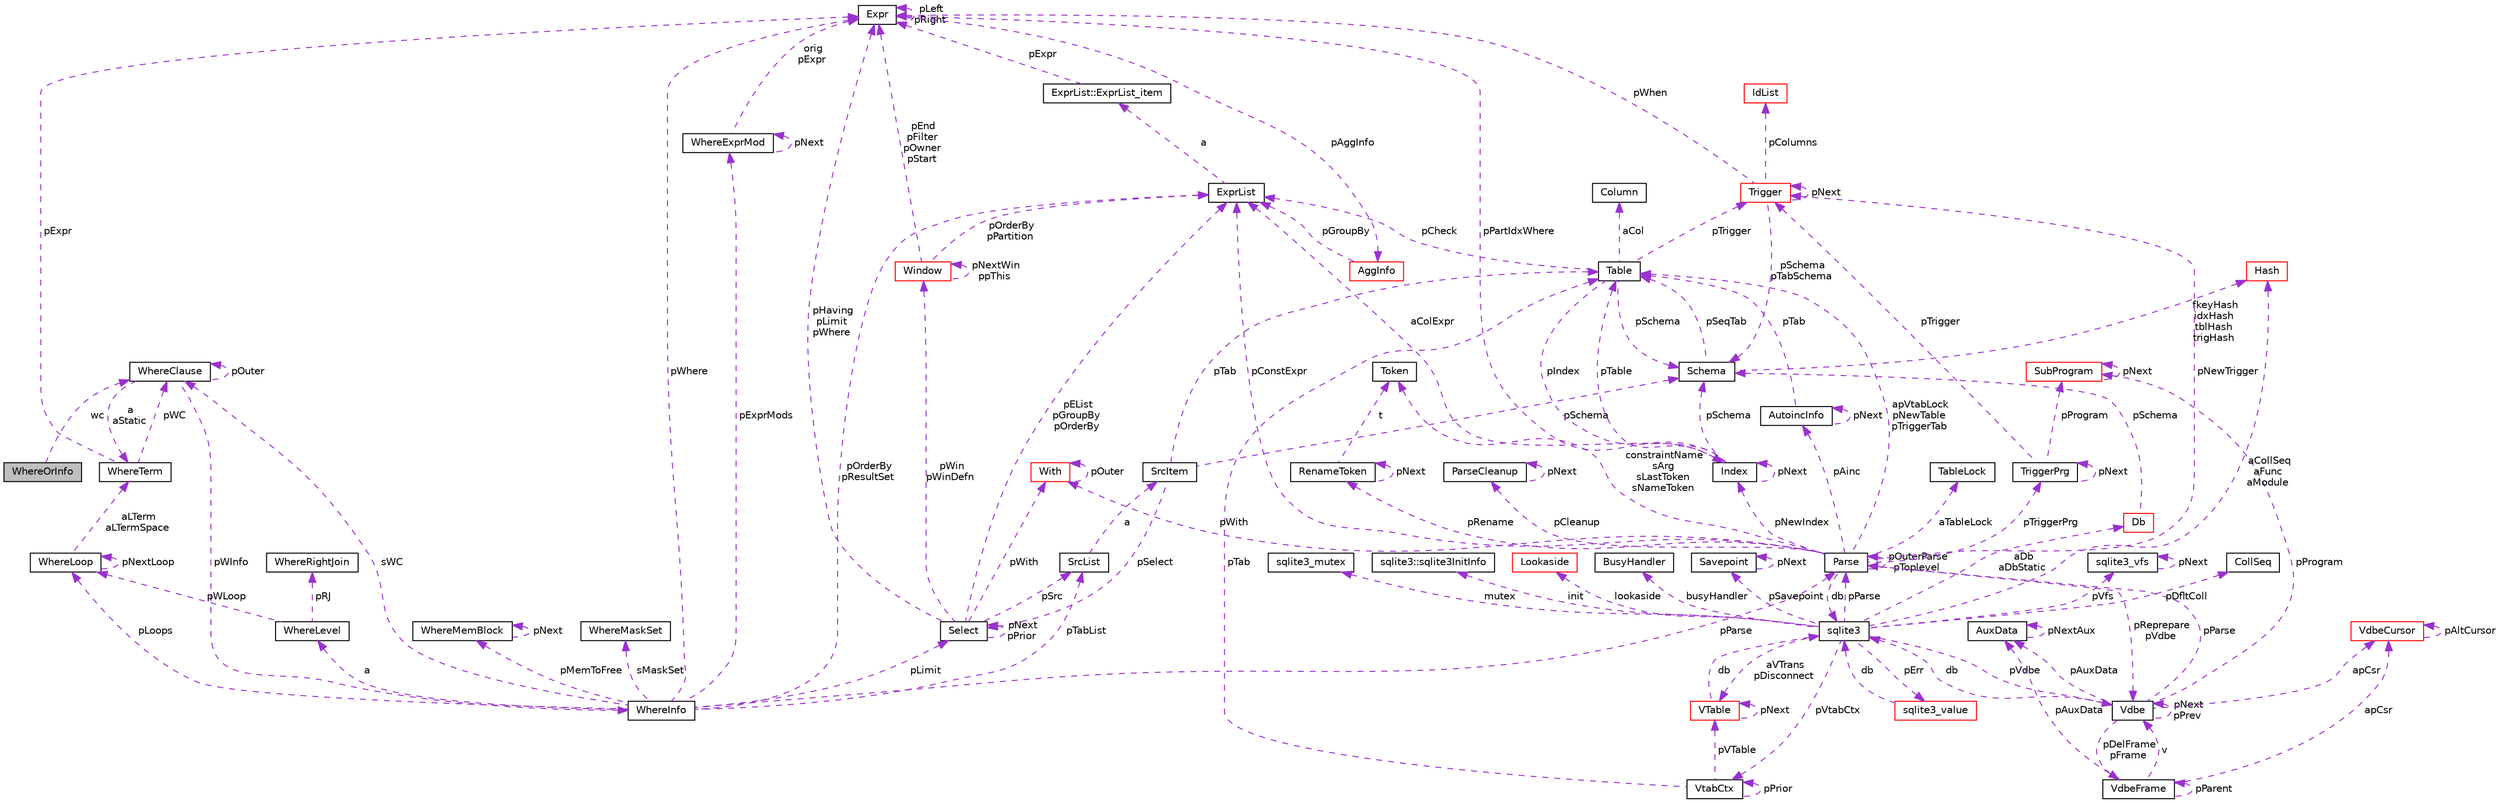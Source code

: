 digraph "WhereOrInfo"
{
 // LATEX_PDF_SIZE
  edge [fontname="Helvetica",fontsize="10",labelfontname="Helvetica",labelfontsize="10"];
  node [fontname="Helvetica",fontsize="10",shape=record];
  Node1 [label="WhereOrInfo",height=0.2,width=0.4,color="black", fillcolor="grey75", style="filled", fontcolor="black",tooltip=" "];
  Node2 -> Node1 [dir="back",color="darkorchid3",fontsize="10",style="dashed",label=" wc" ,fontname="Helvetica"];
  Node2 [label="WhereClause",height=0.2,width=0.4,color="black", fillcolor="white", style="filled",URL="$db/d1b/sqlite3_8c.html#da/d54/structWhereClause",tooltip=" "];
  Node3 -> Node2 [dir="back",color="darkorchid3",fontsize="10",style="dashed",label=" pWInfo" ,fontname="Helvetica"];
  Node3 [label="WhereInfo",height=0.2,width=0.4,color="black", fillcolor="white", style="filled",URL="$db/d1b/sqlite3_8c.html#d9/d37/structWhereInfo",tooltip=" "];
  Node4 -> Node3 [dir="back",color="darkorchid3",fontsize="10",style="dashed",label=" pParse" ,fontname="Helvetica"];
  Node4 [label="Parse",height=0.2,width=0.4,color="black", fillcolor="white", style="filled",URL="$db/d1b/sqlite3_8c.html#db/dbb/structParse",tooltip=" "];
  Node5 -> Node4 [dir="back",color="darkorchid3",fontsize="10",style="dashed",label=" db" ,fontname="Helvetica"];
  Node5 [label="sqlite3",height=0.2,width=0.4,color="black", fillcolor="white", style="filled",URL="$d9/dcd/structsqlite3.html",tooltip=" "];
  Node6 -> Node5 [dir="back",color="darkorchid3",fontsize="10",style="dashed",label=" pVfs" ,fontname="Helvetica"];
  Node6 [label="sqlite3_vfs",height=0.2,width=0.4,color="black", fillcolor="white", style="filled",URL="$d3/d36/structsqlite3__vfs.html",tooltip=" "];
  Node6 -> Node6 [dir="back",color="darkorchid3",fontsize="10",style="dashed",label=" pNext" ,fontname="Helvetica"];
  Node7 -> Node5 [dir="back",color="darkorchid3",fontsize="10",style="dashed",label=" pVdbe" ,fontname="Helvetica"];
  Node7 [label="Vdbe",height=0.2,width=0.4,color="black", fillcolor="white", style="filled",URL="$db/d1b/sqlite3_8c.html#de/d53/structVdbe",tooltip=" "];
  Node5 -> Node7 [dir="back",color="darkorchid3",fontsize="10",style="dashed",label=" db" ,fontname="Helvetica"];
  Node7 -> Node7 [dir="back",color="darkorchid3",fontsize="10",style="dashed",label=" pNext\npPrev" ,fontname="Helvetica"];
  Node4 -> Node7 [dir="back",color="darkorchid3",fontsize="10",style="dashed",label=" pParse" ,fontname="Helvetica"];
  Node8 -> Node7 [dir="back",color="darkorchid3",fontsize="10",style="dashed",label=" apCsr" ,fontname="Helvetica"];
  Node8 [label="VdbeCursor",height=0.2,width=0.4,color="red", fillcolor="white", style="filled",URL="$db/d1b/sqlite3_8c.html#d0/dd5/structVdbeCursor",tooltip=" "];
  Node8 -> Node8 [dir="back",color="darkorchid3",fontsize="10",style="dashed",label=" pAltCursor" ,fontname="Helvetica"];
  Node11 -> Node7 [dir="back",color="darkorchid3",fontsize="10",style="dashed",label=" pDelFrame\npFrame" ,fontname="Helvetica"];
  Node11 [label="VdbeFrame",height=0.2,width=0.4,color="black", fillcolor="white", style="filled",URL="$db/d1b/sqlite3_8c.html#df/db1/structVdbeFrame",tooltip=" "];
  Node7 -> Node11 [dir="back",color="darkorchid3",fontsize="10",style="dashed",label=" v" ,fontname="Helvetica"];
  Node11 -> Node11 [dir="back",color="darkorchid3",fontsize="10",style="dashed",label=" pParent" ,fontname="Helvetica"];
  Node8 -> Node11 [dir="back",color="darkorchid3",fontsize="10",style="dashed",label=" apCsr" ,fontname="Helvetica"];
  Node12 -> Node11 [dir="back",color="darkorchid3",fontsize="10",style="dashed",label=" pAuxData" ,fontname="Helvetica"];
  Node12 [label="AuxData",height=0.2,width=0.4,color="black", fillcolor="white", style="filled",URL="$d7/d4c/structAuxData.html",tooltip=" "];
  Node12 -> Node12 [dir="back",color="darkorchid3",fontsize="10",style="dashed",label=" pNextAux" ,fontname="Helvetica"];
  Node13 -> Node7 [dir="back",color="darkorchid3",fontsize="10",style="dashed",label=" pProgram" ,fontname="Helvetica"];
  Node13 [label="SubProgram",height=0.2,width=0.4,color="red", fillcolor="white", style="filled",URL="$db/d1b/sqlite3_8c.html#de/d7a/structSubProgram",tooltip=" "];
  Node13 -> Node13 [dir="back",color="darkorchid3",fontsize="10",style="dashed",label=" pNext" ,fontname="Helvetica"];
  Node12 -> Node7 [dir="back",color="darkorchid3",fontsize="10",style="dashed",label=" pAuxData" ,fontname="Helvetica"];
  Node10 -> Node5 [dir="back",color="darkorchid3",fontsize="10",style="dashed",label=" pDfltColl" ,fontname="Helvetica"];
  Node10 [label="CollSeq",height=0.2,width=0.4,color="black", fillcolor="white", style="filled",URL="$d1/d4e/structCollSeq.html",tooltip=" "];
  Node49 -> Node5 [dir="back",color="darkorchid3",fontsize="10",style="dashed",label=" mutex" ,fontname="Helvetica"];
  Node49 [label="sqlite3_mutex",height=0.2,width=0.4,color="black", fillcolor="white", style="filled",URL="$db/d1b/sqlite3_8c.html#d5/d3c/structsqlite3__mutex",tooltip=" "];
  Node50 -> Node5 [dir="back",color="darkorchid3",fontsize="10",style="dashed",label=" aDb\naDbStatic" ,fontname="Helvetica"];
  Node50 [label="Db",height=0.2,width=0.4,color="red", fillcolor="white", style="filled",URL="$db/d1b/sqlite3_8c.html#d2/d6b/structDb",tooltip=" "];
  Node26 -> Node50 [dir="back",color="darkorchid3",fontsize="10",style="dashed",label=" pSchema" ,fontname="Helvetica"];
  Node26 [label="Schema",height=0.2,width=0.4,color="black", fillcolor="white", style="filled",URL="$db/d1b/sqlite3_8c.html#d8/db0/structSchema",tooltip=" "];
  Node27 -> Node26 [dir="back",color="darkorchid3",fontsize="10",style="dashed",label=" fkeyHash\nidxHash\ntblHash\ntrigHash" ,fontname="Helvetica"];
  Node27 [label="Hash",height=0.2,width=0.4,color="red", fillcolor="white", style="filled",URL="$db/d1b/sqlite3_8c.html#d1/dbe/structHash",tooltip=" "];
  Node23 -> Node26 [dir="back",color="darkorchid3",fontsize="10",style="dashed",label=" pSeqTab" ,fontname="Helvetica"];
  Node23 [label="Table",height=0.2,width=0.4,color="black", fillcolor="white", style="filled",URL="$db/d1b/sqlite3_8c.html#dc/dcb/structTable",tooltip=" "];
  Node24 -> Node23 [dir="back",color="darkorchid3",fontsize="10",style="dashed",label=" aCol" ,fontname="Helvetica"];
  Node24 [label="Column",height=0.2,width=0.4,color="black", fillcolor="white", style="filled",URL="$db/d1b/sqlite3_8c.html#dc/dc1/structColumn",tooltip=" "];
  Node25 -> Node23 [dir="back",color="darkorchid3",fontsize="10",style="dashed",label=" pIndex" ,fontname="Helvetica"];
  Node25 [label="Index",height=0.2,width=0.4,color="black", fillcolor="white", style="filled",URL="$db/d1b/sqlite3_8c.html#df/d86/structIndex",tooltip=" "];
  Node23 -> Node25 [dir="back",color="darkorchid3",fontsize="10",style="dashed",label=" pTable" ,fontname="Helvetica"];
  Node25 -> Node25 [dir="back",color="darkorchid3",fontsize="10",style="dashed",label=" pNext" ,fontname="Helvetica"];
  Node26 -> Node25 [dir="back",color="darkorchid3",fontsize="10",style="dashed",label=" pSchema" ,fontname="Helvetica"];
  Node30 -> Node25 [dir="back",color="darkorchid3",fontsize="10",style="dashed",label=" pPartIdxWhere" ,fontname="Helvetica"];
  Node30 [label="Expr",height=0.2,width=0.4,color="black", fillcolor="white", style="filled",URL="$db/d1b/sqlite3_8c.html#d4/dfb/structExpr",tooltip=" "];
  Node30 -> Node30 [dir="back",color="darkorchid3",fontsize="10",style="dashed",label=" pLeft\npRight" ,fontname="Helvetica"];
  Node31 -> Node30 [dir="back",color="darkorchid3",fontsize="10",style="dashed",label=" pAggInfo" ,fontname="Helvetica"];
  Node31 [label="AggInfo",height=0.2,width=0.4,color="red", fillcolor="white", style="filled",URL="$db/d1b/sqlite3_8c.html#d2/dc8/structAggInfo",tooltip=" "];
  Node32 -> Node31 [dir="back",color="darkorchid3",fontsize="10",style="dashed",label=" pGroupBy" ,fontname="Helvetica"];
  Node32 [label="ExprList",height=0.2,width=0.4,color="black", fillcolor="white", style="filled",URL="$db/d1b/sqlite3_8c.html#d5/d5c/structExprList",tooltip=" "];
  Node33 -> Node32 [dir="back",color="darkorchid3",fontsize="10",style="dashed",label=" a" ,fontname="Helvetica"];
  Node33 [label="ExprList::ExprList_item",height=0.2,width=0.4,color="black", fillcolor="white", style="filled",URL="$db/d1b/sqlite3_8c.html#d8/dae/structExprList_1_1ExprList__item",tooltip=" "];
  Node30 -> Node33 [dir="back",color="darkorchid3",fontsize="10",style="dashed",label=" pExpr" ,fontname="Helvetica"];
  Node32 -> Node25 [dir="back",color="darkorchid3",fontsize="10",style="dashed",label=" aColExpr" ,fontname="Helvetica"];
  Node32 -> Node23 [dir="back",color="darkorchid3",fontsize="10",style="dashed",label=" pCheck" ,fontname="Helvetica"];
  Node36 -> Node23 [dir="back",color="darkorchid3",fontsize="10",style="dashed",label=" pTrigger" ,fontname="Helvetica"];
  Node36 [label="Trigger",height=0.2,width=0.4,color="red", fillcolor="white", style="filled",URL="$db/d1b/sqlite3_8c.html#dc/d15/structTrigger",tooltip=" "];
  Node30 -> Node36 [dir="back",color="darkorchid3",fontsize="10",style="dashed",label=" pWhen" ,fontname="Helvetica"];
  Node37 -> Node36 [dir="back",color="darkorchid3",fontsize="10",style="dashed",label=" pColumns" ,fontname="Helvetica"];
  Node37 [label="IdList",height=0.2,width=0.4,color="red", fillcolor="white", style="filled",URL="$db/d1b/sqlite3_8c.html#da/d69/structIdList",tooltip=" "];
  Node26 -> Node36 [dir="back",color="darkorchid3",fontsize="10",style="dashed",label=" pSchema\npTabSchema" ,fontname="Helvetica"];
  Node36 -> Node36 [dir="back",color="darkorchid3",fontsize="10",style="dashed",label=" pNext" ,fontname="Helvetica"];
  Node26 -> Node23 [dir="back",color="darkorchid3",fontsize="10",style="dashed",label=" pSchema" ,fontname="Helvetica"];
  Node68 -> Node5 [dir="back",color="darkorchid3",fontsize="10",style="dashed",label=" init" ,fontname="Helvetica"];
  Node68 [label="sqlite3::sqlite3InitInfo",height=0.2,width=0.4,color="black", fillcolor="white", style="filled",URL="$d9/dcd/structsqlite3.html#df/d52/structsqlite3_1_1sqlite3InitInfo",tooltip=" "];
  Node4 -> Node5 [dir="back",color="darkorchid3",fontsize="10",style="dashed",label=" pParse" ,fontname="Helvetica"];
  Node18 -> Node5 [dir="back",color="darkorchid3",fontsize="10",style="dashed",label=" pErr" ,fontname="Helvetica"];
  Node18 [label="sqlite3_value",height=0.2,width=0.4,color="red", fillcolor="white", style="filled",URL="$d0/d9c/structsqlite3__value.html",tooltip=" "];
  Node5 -> Node18 [dir="back",color="darkorchid3",fontsize="10",style="dashed",label=" db" ,fontname="Helvetica"];
  Node69 -> Node5 [dir="back",color="darkorchid3",fontsize="10",style="dashed",label=" lookaside" ,fontname="Helvetica"];
  Node69 [label="Lookaside",height=0.2,width=0.4,color="red", fillcolor="white", style="filled",URL="$db/d1b/sqlite3_8c.html#d9/d54/structLookaside",tooltip=" "];
  Node27 -> Node5 [dir="back",color="darkorchid3",fontsize="10",style="dashed",label=" aCollSeq\naFunc\naModule" ,fontname="Helvetica"];
  Node71 -> Node5 [dir="back",color="darkorchid3",fontsize="10",style="dashed",label=" pVtabCtx" ,fontname="Helvetica"];
  Node71 [label="VtabCtx",height=0.2,width=0.4,color="black", fillcolor="white", style="filled",URL="$db/d1b/sqlite3_8c.html#d3/d4f/structVtabCtx",tooltip=" "];
  Node20 -> Node71 [dir="back",color="darkorchid3",fontsize="10",style="dashed",label=" pVTable" ,fontname="Helvetica"];
  Node20 [label="VTable",height=0.2,width=0.4,color="red", fillcolor="white", style="filled",URL="$db/d1b/sqlite3_8c.html#d9/dde/structVTable",tooltip=" "];
  Node5 -> Node20 [dir="back",color="darkorchid3",fontsize="10",style="dashed",label=" db" ,fontname="Helvetica"];
  Node20 -> Node20 [dir="back",color="darkorchid3",fontsize="10",style="dashed",label=" pNext" ,fontname="Helvetica"];
  Node23 -> Node71 [dir="back",color="darkorchid3",fontsize="10",style="dashed",label=" pTab" ,fontname="Helvetica"];
  Node71 -> Node71 [dir="back",color="darkorchid3",fontsize="10",style="dashed",label=" pPrior" ,fontname="Helvetica"];
  Node20 -> Node5 [dir="back",color="darkorchid3",fontsize="10",style="dashed",label=" aVTrans\npDisconnect" ,fontname="Helvetica"];
  Node72 -> Node5 [dir="back",color="darkorchid3",fontsize="10",style="dashed",label=" busyHandler" ,fontname="Helvetica"];
  Node72 [label="BusyHandler",height=0.2,width=0.4,color="black", fillcolor="white", style="filled",URL="$dc/d2e/structBusyHandler.html",tooltip=" "];
  Node73 -> Node5 [dir="back",color="darkorchid3",fontsize="10",style="dashed",label=" pSavepoint" ,fontname="Helvetica"];
  Node73 [label="Savepoint",height=0.2,width=0.4,color="black", fillcolor="white", style="filled",URL="$db/d1b/sqlite3_8c.html#d3/d2f/structSavepoint",tooltip=" "];
  Node73 -> Node73 [dir="back",color="darkorchid3",fontsize="10",style="dashed",label=" pNext" ,fontname="Helvetica"];
  Node7 -> Node4 [dir="back",color="darkorchid3",fontsize="10",style="dashed",label=" pReprepare\npVdbe" ,fontname="Helvetica"];
  Node32 -> Node4 [dir="back",color="darkorchid3",fontsize="10",style="dashed",label=" pConstExpr" ,fontname="Helvetica"];
  Node74 -> Node4 [dir="back",color="darkorchid3",fontsize="10",style="dashed",label=" constraintName\nsArg\nsLastToken\nsNameToken" ,fontname="Helvetica"];
  Node74 [label="Token",height=0.2,width=0.4,color="black", fillcolor="white", style="filled",URL="$db/d1b/sqlite3_8c.html#df/dcd/structToken",tooltip=" "];
  Node75 -> Node4 [dir="back",color="darkorchid3",fontsize="10",style="dashed",label=" aTableLock" ,fontname="Helvetica"];
  Node75 [label="TableLock",height=0.2,width=0.4,color="black", fillcolor="white", style="filled",URL="$db/d1b/sqlite3_8c.html#d1/d79/structTableLock",tooltip=" "];
  Node76 -> Node4 [dir="back",color="darkorchid3",fontsize="10",style="dashed",label=" pAinc" ,fontname="Helvetica"];
  Node76 [label="AutoincInfo",height=0.2,width=0.4,color="black", fillcolor="white", style="filled",URL="$db/d1b/sqlite3_8c.html#db/d7b/structAutoincInfo",tooltip=" "];
  Node76 -> Node76 [dir="back",color="darkorchid3",fontsize="10",style="dashed",label=" pNext" ,fontname="Helvetica"];
  Node23 -> Node76 [dir="back",color="darkorchid3",fontsize="10",style="dashed",label=" pTab" ,fontname="Helvetica"];
  Node4 -> Node4 [dir="back",color="darkorchid3",fontsize="10",style="dashed",label=" pOuterParse\npToplevel" ,fontname="Helvetica"];
  Node23 -> Node4 [dir="back",color="darkorchid3",fontsize="10",style="dashed",label=" apVtabLock\npNewTable\npTriggerTab" ,fontname="Helvetica"];
  Node77 -> Node4 [dir="back",color="darkorchid3",fontsize="10",style="dashed",label=" pTriggerPrg" ,fontname="Helvetica"];
  Node77 [label="TriggerPrg",height=0.2,width=0.4,color="black", fillcolor="white", style="filled",URL="$db/d1b/sqlite3_8c.html#d9/d62/structTriggerPrg",tooltip=" "];
  Node36 -> Node77 [dir="back",color="darkorchid3",fontsize="10",style="dashed",label=" pTrigger" ,fontname="Helvetica"];
  Node77 -> Node77 [dir="back",color="darkorchid3",fontsize="10",style="dashed",label=" pNext" ,fontname="Helvetica"];
  Node13 -> Node77 [dir="back",color="darkorchid3",fontsize="10",style="dashed",label=" pProgram" ,fontname="Helvetica"];
  Node78 -> Node4 [dir="back",color="darkorchid3",fontsize="10",style="dashed",label=" pCleanup" ,fontname="Helvetica"];
  Node78 [label="ParseCleanup",height=0.2,width=0.4,color="black", fillcolor="white", style="filled",URL="$de/d52/structParseCleanup.html",tooltip=" "];
  Node78 -> Node78 [dir="back",color="darkorchid3",fontsize="10",style="dashed",label=" pNext" ,fontname="Helvetica"];
  Node25 -> Node4 [dir="back",color="darkorchid3",fontsize="10",style="dashed",label=" pNewIndex" ,fontname="Helvetica"];
  Node36 -> Node4 [dir="back",color="darkorchid3",fontsize="10",style="dashed",label=" pNewTrigger" ,fontname="Helvetica"];
  Node43 -> Node4 [dir="back",color="darkorchid3",fontsize="10",style="dashed",label=" pWith" ,fontname="Helvetica"];
  Node43 [label="With",height=0.2,width=0.4,color="red", fillcolor="white", style="filled",URL="$db/d1b/sqlite3_8c.html#df/d70/structWith",tooltip=" "];
  Node43 -> Node43 [dir="back",color="darkorchid3",fontsize="10",style="dashed",label=" pOuter" ,fontname="Helvetica"];
  Node79 -> Node4 [dir="back",color="darkorchid3",fontsize="10",style="dashed",label=" pRename" ,fontname="Helvetica"];
  Node79 [label="RenameToken",height=0.2,width=0.4,color="black", fillcolor="white", style="filled",URL="$db/d1b/sqlite3_8c.html#d7/db5/structRenameToken",tooltip=" "];
  Node74 -> Node79 [dir="back",color="darkorchid3",fontsize="10",style="dashed",label=" t" ,fontname="Helvetica"];
  Node79 -> Node79 [dir="back",color="darkorchid3",fontsize="10",style="dashed",label=" pNext" ,fontname="Helvetica"];
  Node41 -> Node3 [dir="back",color="darkorchid3",fontsize="10",style="dashed",label=" pTabList" ,fontname="Helvetica"];
  Node41 [label="SrcList",height=0.2,width=0.4,color="black", fillcolor="white", style="filled",URL="$db/d1b/sqlite3_8c.html#de/deb/structSrcList",tooltip=" "];
  Node42 -> Node41 [dir="back",color="darkorchid3",fontsize="10",style="dashed",label=" a" ,fontname="Helvetica"];
  Node42 [label="SrcItem",height=0.2,width=0.4,color="black", fillcolor="white", style="filled",URL="$db/d1b/sqlite3_8c.html#d0/d26/structSrcItem",tooltip=" "];
  Node26 -> Node42 [dir="back",color="darkorchid3",fontsize="10",style="dashed",label=" pSchema" ,fontname="Helvetica"];
  Node23 -> Node42 [dir="back",color="darkorchid3",fontsize="10",style="dashed",label=" pTab" ,fontname="Helvetica"];
  Node40 -> Node42 [dir="back",color="darkorchid3",fontsize="10",style="dashed",label=" pSelect" ,fontname="Helvetica"];
  Node40 [label="Select",height=0.2,width=0.4,color="black", fillcolor="white", style="filled",URL="$db/d1b/sqlite3_8c.html#dd/d39/structSelect",tooltip=" "];
  Node32 -> Node40 [dir="back",color="darkorchid3",fontsize="10",style="dashed",label=" pEList\npGroupBy\npOrderBy" ,fontname="Helvetica"];
  Node41 -> Node40 [dir="back",color="darkorchid3",fontsize="10",style="dashed",label=" pSrc" ,fontname="Helvetica"];
  Node30 -> Node40 [dir="back",color="darkorchid3",fontsize="10",style="dashed",label=" pHaving\npLimit\npWhere" ,fontname="Helvetica"];
  Node40 -> Node40 [dir="back",color="darkorchid3",fontsize="10",style="dashed",label=" pNext\npPrior" ,fontname="Helvetica"];
  Node43 -> Node40 [dir="back",color="darkorchid3",fontsize="10",style="dashed",label=" pWith" ,fontname="Helvetica"];
  Node46 -> Node40 [dir="back",color="darkorchid3",fontsize="10",style="dashed",label=" pWin\npWinDefn" ,fontname="Helvetica"];
  Node46 [label="Window",height=0.2,width=0.4,color="red", fillcolor="white", style="filled",URL="$db/d1b/sqlite3_8c.html#d6/d08/structWindow",tooltip=" "];
  Node32 -> Node46 [dir="back",color="darkorchid3",fontsize="10",style="dashed",label=" pOrderBy\npPartition" ,fontname="Helvetica"];
  Node30 -> Node46 [dir="back",color="darkorchid3",fontsize="10",style="dashed",label=" pEnd\npFilter\npOwner\npStart" ,fontname="Helvetica"];
  Node46 -> Node46 [dir="back",color="darkorchid3",fontsize="10",style="dashed",label=" pNextWin\nppThis" ,fontname="Helvetica"];
  Node32 -> Node3 [dir="back",color="darkorchid3",fontsize="10",style="dashed",label=" pOrderBy\npResultSet" ,fontname="Helvetica"];
  Node30 -> Node3 [dir="back",color="darkorchid3",fontsize="10",style="dashed",label=" pWhere" ,fontname="Helvetica"];
  Node40 -> Node3 [dir="back",color="darkorchid3",fontsize="10",style="dashed",label=" pLimit" ,fontname="Helvetica"];
  Node80 -> Node3 [dir="back",color="darkorchid3",fontsize="10",style="dashed",label=" pLoops" ,fontname="Helvetica"];
  Node80 [label="WhereLoop",height=0.2,width=0.4,color="black", fillcolor="white", style="filled",URL="$db/d1b/sqlite3_8c.html#dd/d9a/structWhereLoop",tooltip=" "];
  Node81 -> Node80 [dir="back",color="darkorchid3",fontsize="10",style="dashed",label=" aLTerm\naLTermSpace" ,fontname="Helvetica"];
  Node81 [label="WhereTerm",height=0.2,width=0.4,color="black", fillcolor="white", style="filled",URL="$db/d1b/sqlite3_8c.html#da/d59/structWhereTerm",tooltip=" "];
  Node30 -> Node81 [dir="back",color="darkorchid3",fontsize="10",style="dashed",label=" pExpr" ,fontname="Helvetica"];
  Node2 -> Node81 [dir="back",color="darkorchid3",fontsize="10",style="dashed",label=" pWC" ,fontname="Helvetica"];
  Node80 -> Node80 [dir="back",color="darkorchid3",fontsize="10",style="dashed",label=" pNextLoop" ,fontname="Helvetica"];
  Node82 -> Node3 [dir="back",color="darkorchid3",fontsize="10",style="dashed",label=" pExprMods" ,fontname="Helvetica"];
  Node82 [label="WhereExprMod",height=0.2,width=0.4,color="black", fillcolor="white", style="filled",URL="$db/d1b/sqlite3_8c.html#de/dbe/structWhereExprMod",tooltip=" "];
  Node82 -> Node82 [dir="back",color="darkorchid3",fontsize="10",style="dashed",label=" pNext" ,fontname="Helvetica"];
  Node30 -> Node82 [dir="back",color="darkorchid3",fontsize="10",style="dashed",label=" orig\npExpr" ,fontname="Helvetica"];
  Node83 -> Node3 [dir="back",color="darkorchid3",fontsize="10",style="dashed",label=" pMemToFree" ,fontname="Helvetica"];
  Node83 [label="WhereMemBlock",height=0.2,width=0.4,color="black", fillcolor="white", style="filled",URL="$db/d1b/sqlite3_8c.html#d7/df6/structWhereMemBlock",tooltip=" "];
  Node83 -> Node83 [dir="back",color="darkorchid3",fontsize="10",style="dashed",label=" pNext" ,fontname="Helvetica"];
  Node2 -> Node3 [dir="back",color="darkorchid3",fontsize="10",style="dashed",label=" sWC" ,fontname="Helvetica"];
  Node84 -> Node3 [dir="back",color="darkorchid3",fontsize="10",style="dashed",label=" sMaskSet" ,fontname="Helvetica"];
  Node84 [label="WhereMaskSet",height=0.2,width=0.4,color="black", fillcolor="white", style="filled",URL="$db/d1b/sqlite3_8c.html#d4/d2e/structWhereMaskSet",tooltip=" "];
  Node85 -> Node3 [dir="back",color="darkorchid3",fontsize="10",style="dashed",label=" a" ,fontname="Helvetica"];
  Node85 [label="WhereLevel",height=0.2,width=0.4,color="black", fillcolor="white", style="filled",URL="$db/d1b/sqlite3_8c.html#d4/dc8/structWhereLevel",tooltip=" "];
  Node86 -> Node85 [dir="back",color="darkorchid3",fontsize="10",style="dashed",label=" pRJ" ,fontname="Helvetica"];
  Node86 [label="WhereRightJoin",height=0.2,width=0.4,color="black", fillcolor="white", style="filled",URL="$db/d1b/sqlite3_8c.html#df/dd8/structWhereRightJoin",tooltip=" "];
  Node80 -> Node85 [dir="back",color="darkorchid3",fontsize="10",style="dashed",label=" pWLoop" ,fontname="Helvetica"];
  Node2 -> Node2 [dir="back",color="darkorchid3",fontsize="10",style="dashed",label=" pOuter" ,fontname="Helvetica"];
  Node81 -> Node2 [dir="back",color="darkorchid3",fontsize="10",style="dashed",label=" a\naStatic" ,fontname="Helvetica"];
}
